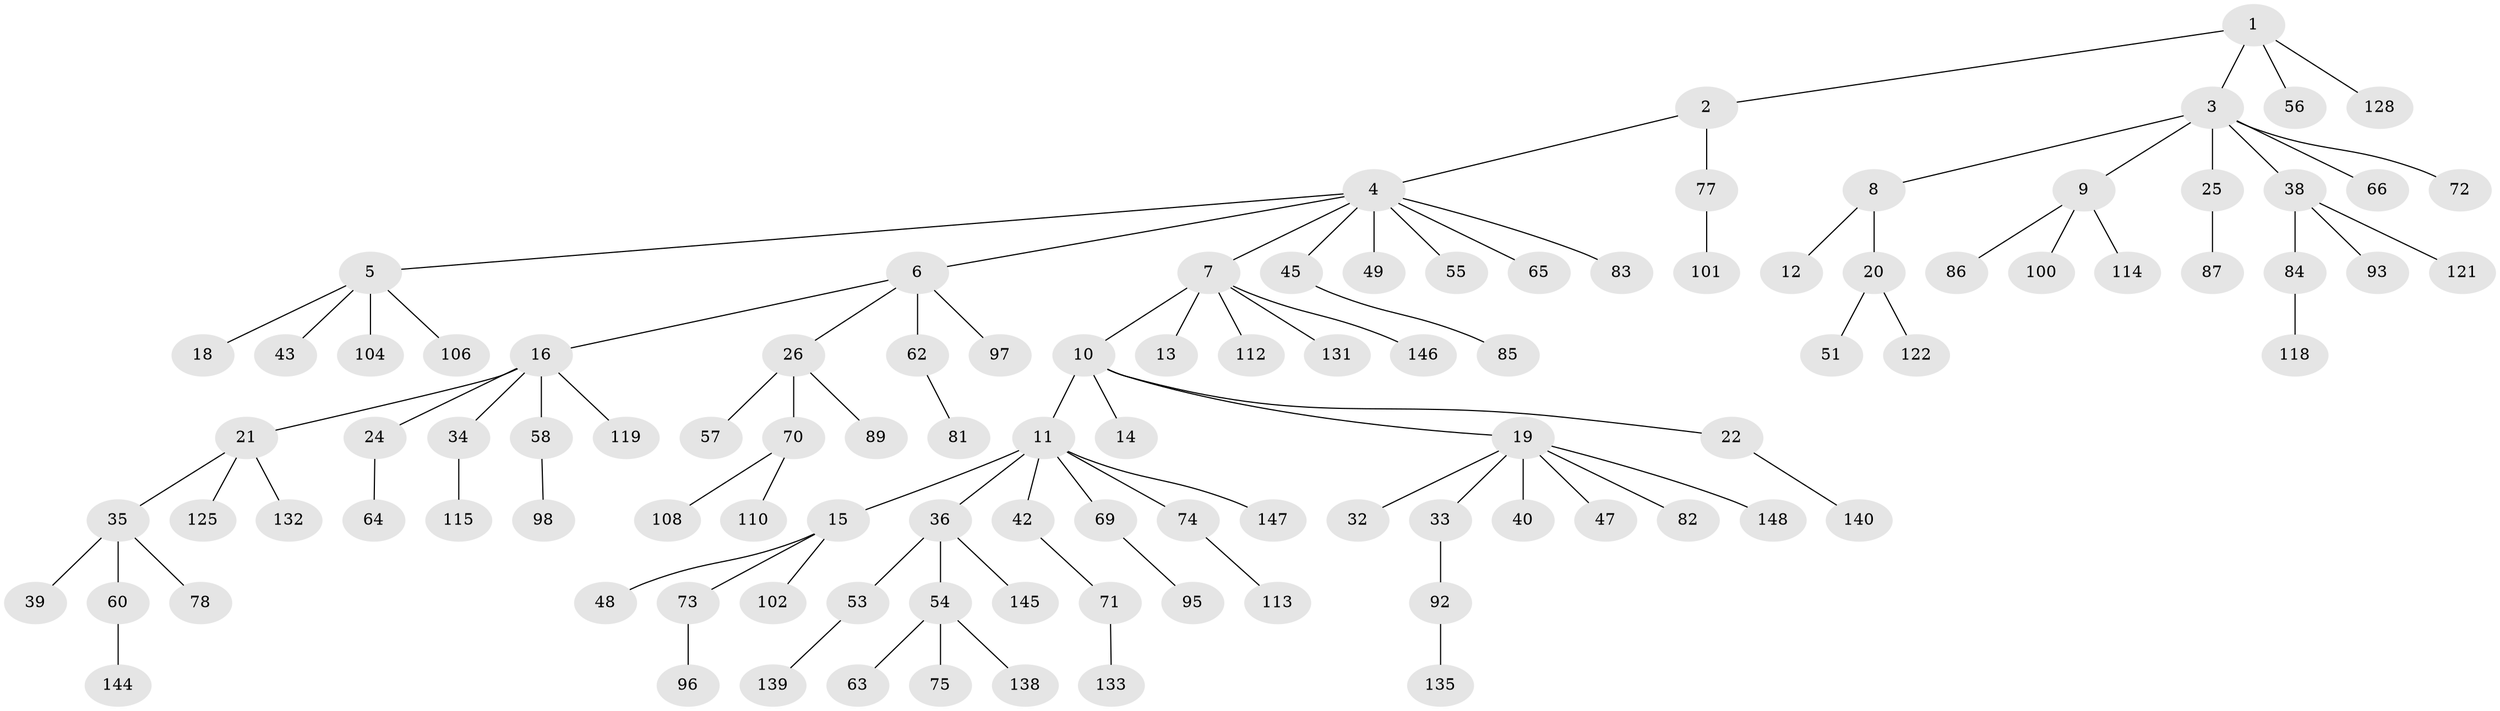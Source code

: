 // original degree distribution, {4: 0.0472972972972973, 3: 0.12162162162162163, 7: 0.013513513513513514, 8: 0.013513513513513514, 5: 0.02702702702702703, 6: 0.013513513513513514, 1: 0.5135135135135135, 2: 0.25}
// Generated by graph-tools (version 1.1) at 2025/11/02/27/25 16:11:28]
// undirected, 103 vertices, 102 edges
graph export_dot {
graph [start="1"]
  node [color=gray90,style=filled];
  1 [super="+124"];
  2;
  3 [super="+23"];
  4 [super="+31"];
  5 [super="+28"];
  6 [super="+50"];
  7 [super="+17"];
  8 [super="+52"];
  9 [super="+29"];
  10;
  11 [super="+67"];
  12;
  13 [super="+143"];
  14;
  15 [super="+41"];
  16 [super="+130"];
  18 [super="+59"];
  19 [super="+44"];
  20 [super="+30"];
  21;
  22 [super="+116"];
  24;
  25 [super="+27"];
  26;
  32;
  33;
  34 [super="+88"];
  35 [super="+37"];
  36 [super="+46"];
  38 [super="+127"];
  39 [super="+136"];
  40;
  42;
  43 [super="+129"];
  45 [super="+90"];
  47;
  48 [super="+68"];
  49;
  51;
  53;
  54 [super="+61"];
  55;
  56 [super="+134"];
  57;
  58;
  60 [super="+79"];
  62;
  63;
  64 [super="+80"];
  65;
  66 [super="+76"];
  69 [super="+99"];
  70 [super="+120"];
  71 [super="+107"];
  72;
  73;
  74;
  75;
  77 [super="+91"];
  78;
  81;
  82 [super="+103"];
  83;
  84 [super="+109"];
  85 [super="+111"];
  86 [super="+105"];
  87 [super="+94"];
  89;
  92 [super="+126"];
  93;
  95;
  96;
  97;
  98;
  100 [super="+141"];
  101;
  102;
  104;
  106;
  108;
  110 [super="+117"];
  112 [super="+123"];
  113;
  114 [super="+142"];
  115;
  118;
  119 [super="+137"];
  121;
  122;
  125;
  128;
  131;
  132;
  133;
  135;
  138;
  139;
  140;
  144;
  145;
  146;
  147;
  148;
  1 -- 2;
  1 -- 3;
  1 -- 56;
  1 -- 128;
  2 -- 4;
  2 -- 77;
  3 -- 8;
  3 -- 9;
  3 -- 25;
  3 -- 38;
  3 -- 72;
  3 -- 66;
  4 -- 5;
  4 -- 6;
  4 -- 7;
  4 -- 45;
  4 -- 55;
  4 -- 65;
  4 -- 49;
  4 -- 83;
  5 -- 18;
  5 -- 43;
  5 -- 104;
  5 -- 106;
  6 -- 16;
  6 -- 26;
  6 -- 62;
  6 -- 97;
  7 -- 10;
  7 -- 13;
  7 -- 112;
  7 -- 146;
  7 -- 131;
  8 -- 12;
  8 -- 20;
  9 -- 86;
  9 -- 114;
  9 -- 100;
  10 -- 11;
  10 -- 14;
  10 -- 19;
  10 -- 22;
  11 -- 15;
  11 -- 36;
  11 -- 42;
  11 -- 69;
  11 -- 74;
  11 -- 147;
  15 -- 73;
  15 -- 48;
  15 -- 102;
  16 -- 21;
  16 -- 24;
  16 -- 34;
  16 -- 58;
  16 -- 119;
  19 -- 32;
  19 -- 33;
  19 -- 40;
  19 -- 47;
  19 -- 82;
  19 -- 148;
  20 -- 122;
  20 -- 51;
  21 -- 35;
  21 -- 125;
  21 -- 132;
  22 -- 140;
  24 -- 64;
  25 -- 87;
  26 -- 57;
  26 -- 70;
  26 -- 89;
  33 -- 92;
  34 -- 115;
  35 -- 39;
  35 -- 60;
  35 -- 78;
  36 -- 53;
  36 -- 145;
  36 -- 54;
  38 -- 84;
  38 -- 93;
  38 -- 121;
  42 -- 71;
  45 -- 85;
  53 -- 139;
  54 -- 75;
  54 -- 138;
  54 -- 63;
  58 -- 98;
  60 -- 144;
  62 -- 81;
  69 -- 95;
  70 -- 108;
  70 -- 110;
  71 -- 133;
  73 -- 96;
  74 -- 113;
  77 -- 101;
  84 -- 118;
  92 -- 135;
}
